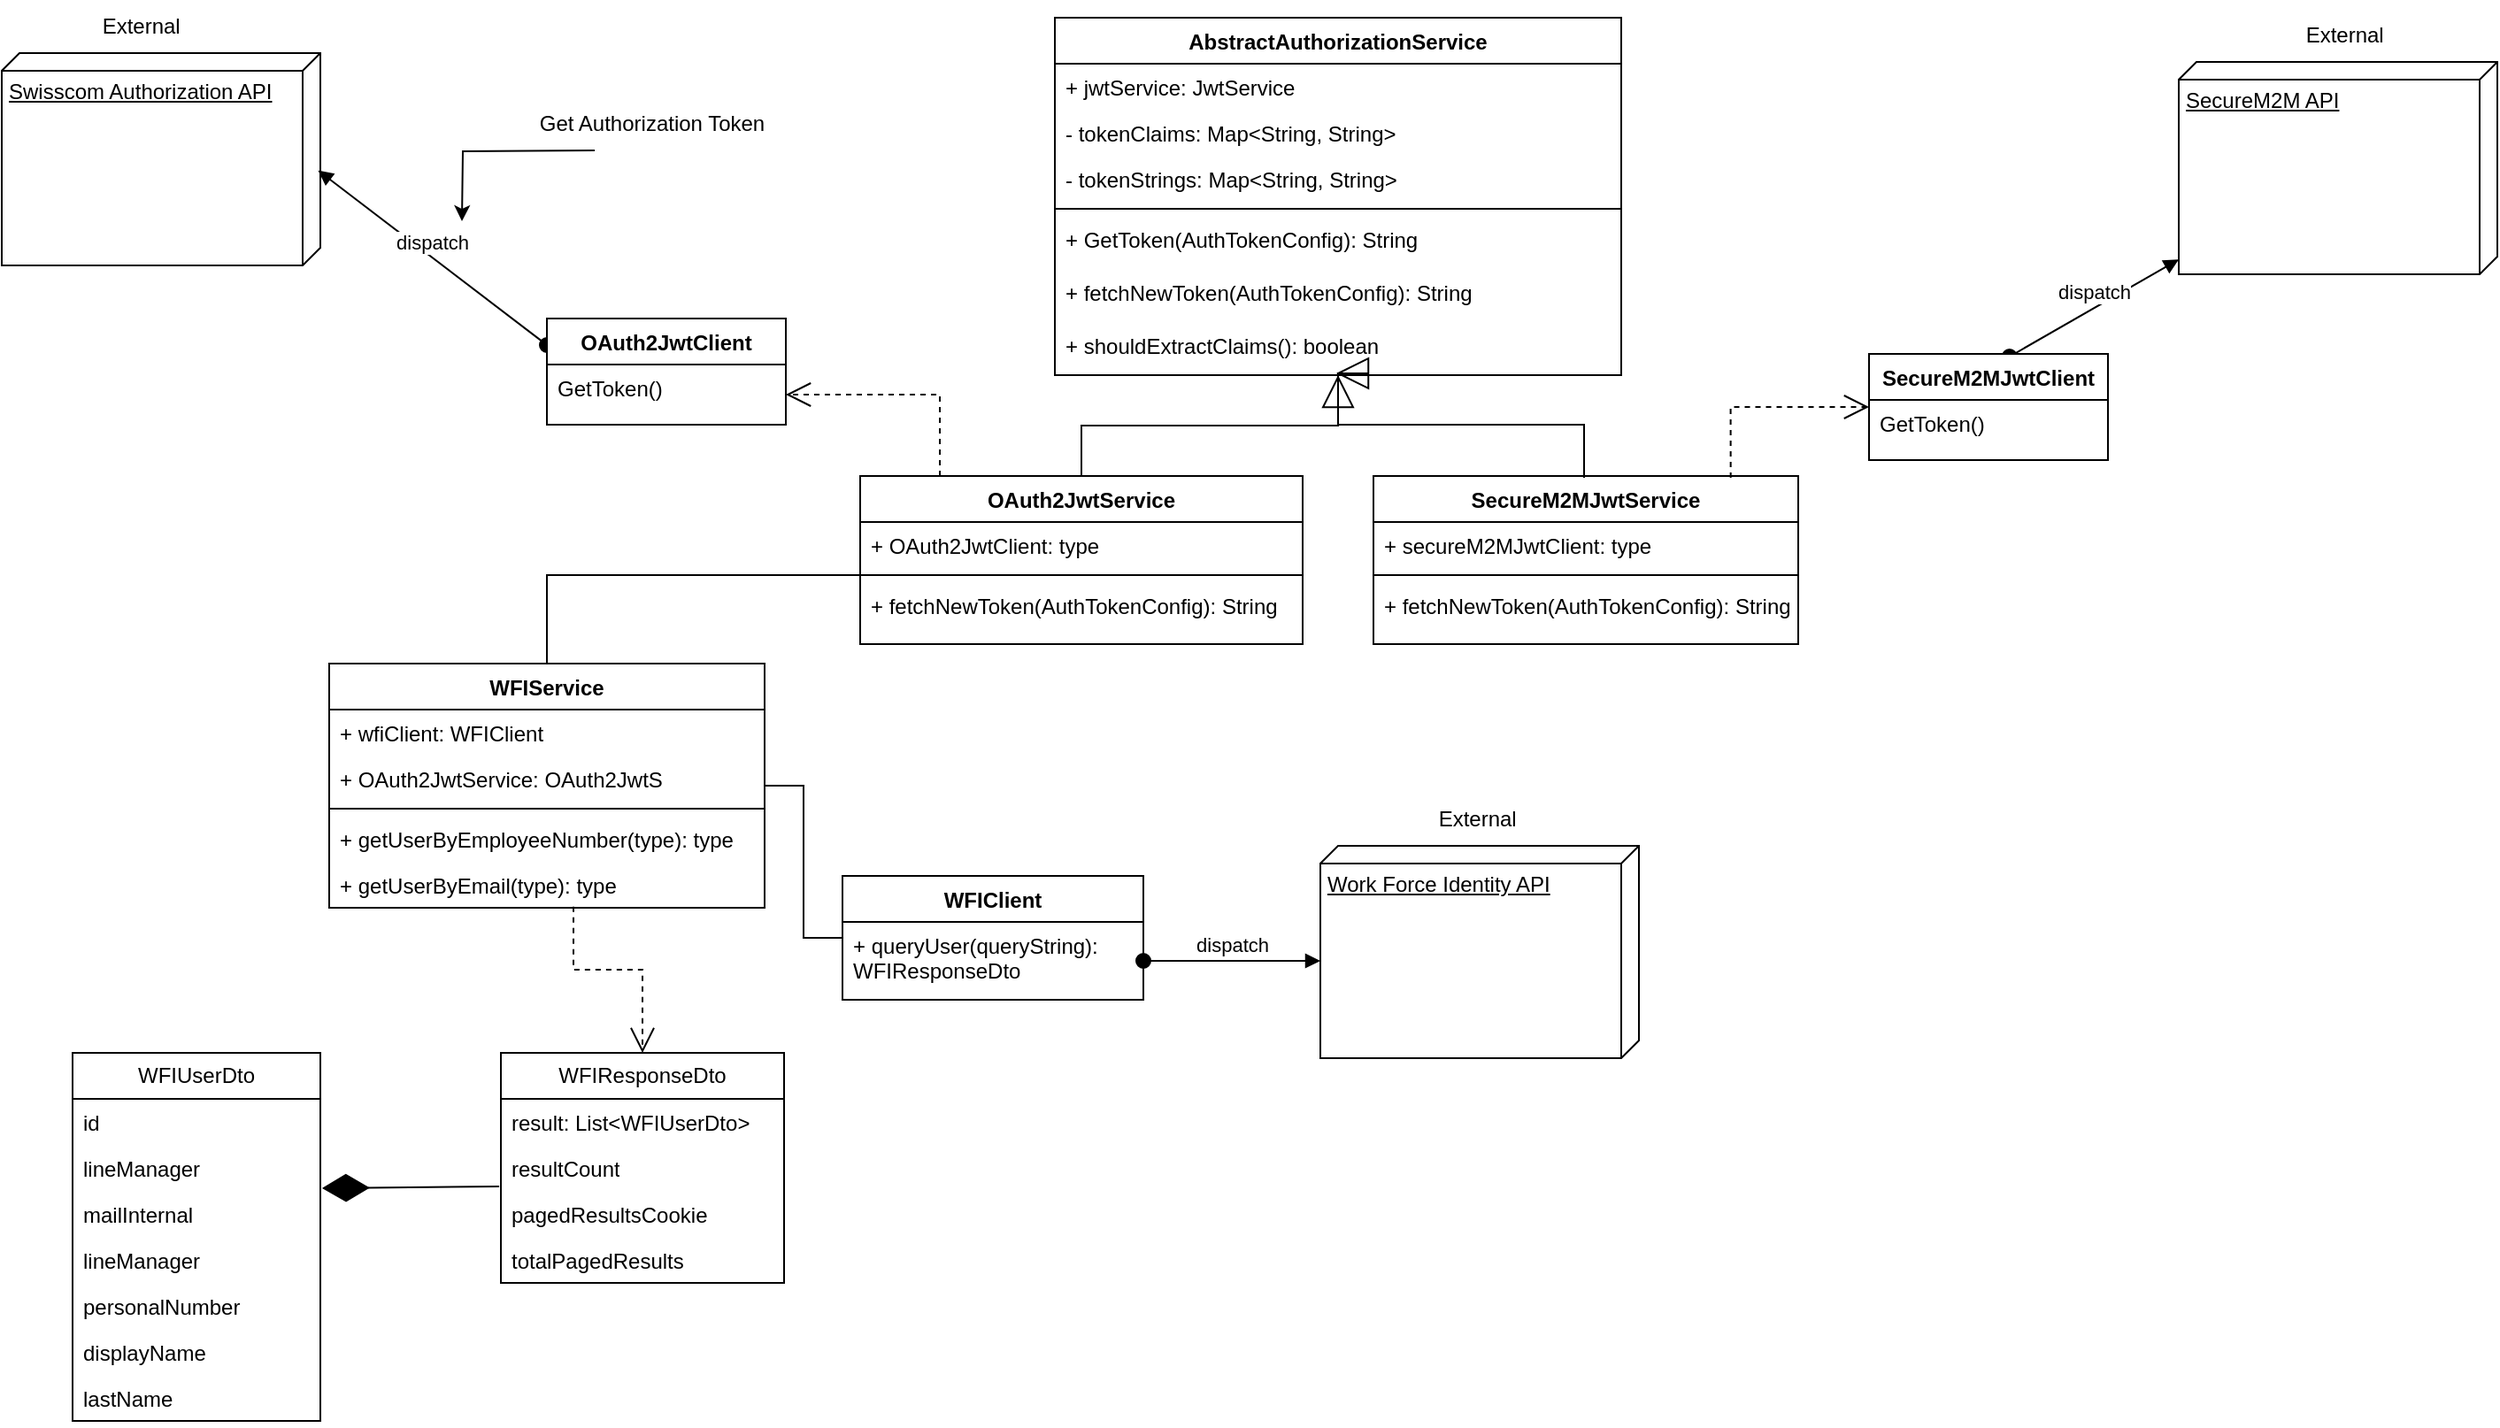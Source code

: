 <mxfile version="27.0.9">
  <diagram name="Page-1" id="sample">
    <mxGraphModel dx="690" dy="593" grid="1" gridSize="5" guides="1" tooltips="1" connect="1" arrows="1" fold="1" page="1" pageScale="1" pageWidth="413" pageHeight="583" math="0" shadow="0">
      <root>
        <mxCell id="0" />
        <mxCell id="1" parent="0" />
        <mxCell id="tOcL6-T-TK3MPG_TwiWJ-7" value="WFIUserDto" style="swimlane;fontStyle=0;childLayout=stackLayout;horizontal=1;startSize=26;fillColor=none;horizontalStack=0;resizeParent=1;resizeParentMax=0;resizeLast=0;collapsible=1;marginBottom=0;whiteSpace=wrap;html=1;" parent="1" vertex="1">
          <mxGeometry x="145" y="935" width="140" height="208" as="geometry" />
        </mxCell>
        <mxCell id="tOcL6-T-TK3MPG_TwiWJ-8" value="id" style="text;strokeColor=none;fillColor=none;align=left;verticalAlign=top;spacingLeft=4;spacingRight=4;overflow=hidden;rotatable=0;points=[[0,0.5],[1,0.5]];portConstraint=eastwest;whiteSpace=wrap;html=1;" parent="tOcL6-T-TK3MPG_TwiWJ-7" vertex="1">
          <mxGeometry y="26" width="140" height="26" as="geometry" />
        </mxCell>
        <mxCell id="tOcL6-T-TK3MPG_TwiWJ-9" value="lineManager" style="text;strokeColor=none;fillColor=none;align=left;verticalAlign=top;spacingLeft=4;spacingRight=4;overflow=hidden;rotatable=0;points=[[0,0.5],[1,0.5]];portConstraint=eastwest;whiteSpace=wrap;html=1;" parent="tOcL6-T-TK3MPG_TwiWJ-7" vertex="1">
          <mxGeometry y="52" width="140" height="26" as="geometry" />
        </mxCell>
        <mxCell id="tOcL6-T-TK3MPG_TwiWJ-15" value="mailInternal" style="text;strokeColor=none;fillColor=none;align=left;verticalAlign=top;spacingLeft=4;spacingRight=4;overflow=hidden;rotatable=0;points=[[0,0.5],[1,0.5]];portConstraint=eastwest;whiteSpace=wrap;html=1;" parent="tOcL6-T-TK3MPG_TwiWJ-7" vertex="1">
          <mxGeometry y="78" width="140" height="26" as="geometry" />
        </mxCell>
        <mxCell id="tOcL6-T-TK3MPG_TwiWJ-16" value="lineManager" style="text;strokeColor=none;fillColor=none;align=left;verticalAlign=top;spacingLeft=4;spacingRight=4;overflow=hidden;rotatable=0;points=[[0,0.5],[1,0.5]];portConstraint=eastwest;whiteSpace=wrap;html=1;" parent="tOcL6-T-TK3MPG_TwiWJ-7" vertex="1">
          <mxGeometry y="104" width="140" height="26" as="geometry" />
        </mxCell>
        <mxCell id="tOcL6-T-TK3MPG_TwiWJ-17" value="personalNumber" style="text;strokeColor=none;fillColor=none;align=left;verticalAlign=top;spacingLeft=4;spacingRight=4;overflow=hidden;rotatable=0;points=[[0,0.5],[1,0.5]];portConstraint=eastwest;whiteSpace=wrap;html=1;" parent="tOcL6-T-TK3MPG_TwiWJ-7" vertex="1">
          <mxGeometry y="130" width="140" height="26" as="geometry" />
        </mxCell>
        <mxCell id="tOcL6-T-TK3MPG_TwiWJ-18" value="displayName" style="text;strokeColor=none;fillColor=none;align=left;verticalAlign=top;spacingLeft=4;spacingRight=4;overflow=hidden;rotatable=0;points=[[0,0.5],[1,0.5]];portConstraint=eastwest;whiteSpace=wrap;html=1;" parent="tOcL6-T-TK3MPG_TwiWJ-7" vertex="1">
          <mxGeometry y="156" width="140" height="26" as="geometry" />
        </mxCell>
        <mxCell id="tOcL6-T-TK3MPG_TwiWJ-10" value="lastName" style="text;strokeColor=none;fillColor=none;align=left;verticalAlign=top;spacingLeft=4;spacingRight=4;overflow=hidden;rotatable=0;points=[[0,0.5],[1,0.5]];portConstraint=eastwest;whiteSpace=wrap;html=1;" parent="tOcL6-T-TK3MPG_TwiWJ-7" vertex="1">
          <mxGeometry y="182" width="140" height="26" as="geometry" />
        </mxCell>
        <mxCell id="tOcL6-T-TK3MPG_TwiWJ-11" value="WFIResponseDto" style="swimlane;fontStyle=0;childLayout=stackLayout;horizontal=1;startSize=26;fillColor=none;horizontalStack=0;resizeParent=1;resizeParentMax=0;resizeLast=0;collapsible=1;marginBottom=0;whiteSpace=wrap;html=1;" parent="1" vertex="1">
          <mxGeometry x="387" y="935" width="160" height="130" as="geometry" />
        </mxCell>
        <mxCell id="tOcL6-T-TK3MPG_TwiWJ-22" value="result: List&amp;lt;WFIUserDto&amp;gt;" style="text;strokeColor=none;fillColor=none;align=left;verticalAlign=top;spacingLeft=4;spacingRight=4;overflow=hidden;rotatable=0;points=[[0,0.5],[1,0.5]];portConstraint=eastwest;whiteSpace=wrap;html=1;" parent="tOcL6-T-TK3MPG_TwiWJ-11" vertex="1">
          <mxGeometry y="26" width="160" height="26" as="geometry" />
        </mxCell>
        <mxCell id="tOcL6-T-TK3MPG_TwiWJ-21" value="resultCount" style="text;strokeColor=none;fillColor=none;align=left;verticalAlign=top;spacingLeft=4;spacingRight=4;overflow=hidden;rotatable=0;points=[[0,0.5],[1,0.5]];portConstraint=eastwest;whiteSpace=wrap;html=1;" parent="tOcL6-T-TK3MPG_TwiWJ-11" vertex="1">
          <mxGeometry y="52" width="160" height="26" as="geometry" />
        </mxCell>
        <mxCell id="tOcL6-T-TK3MPG_TwiWJ-20" value="pagedResultsCookie" style="text;strokeColor=none;fillColor=none;align=left;verticalAlign=top;spacingLeft=4;spacingRight=4;overflow=hidden;rotatable=0;points=[[0,0.5],[1,0.5]];portConstraint=eastwest;whiteSpace=wrap;html=1;" parent="tOcL6-T-TK3MPG_TwiWJ-11" vertex="1">
          <mxGeometry y="78" width="160" height="26" as="geometry" />
        </mxCell>
        <mxCell id="tOcL6-T-TK3MPG_TwiWJ-19" value="totalPagedResults" style="text;strokeColor=none;fillColor=none;align=left;verticalAlign=top;spacingLeft=4;spacingRight=4;overflow=hidden;rotatable=0;points=[[0,0.5],[1,0.5]];portConstraint=eastwest;whiteSpace=wrap;html=1;" parent="tOcL6-T-TK3MPG_TwiWJ-11" vertex="1">
          <mxGeometry y="104" width="160" height="26" as="geometry" />
        </mxCell>
        <mxCell id="tOcL6-T-TK3MPG_TwiWJ-23" value="" style="endArrow=diamondThin;endFill=1;endSize=24;html=1;rounded=0;entryX=1.007;entryY=0.942;entryDx=0;entryDy=0;exitX=-0.006;exitY=-0.096;exitDx=0;exitDy=0;exitPerimeter=0;entryPerimeter=0;" parent="1" source="tOcL6-T-TK3MPG_TwiWJ-20" target="tOcL6-T-TK3MPG_TwiWJ-9" edge="1">
          <mxGeometry width="160" relative="1" as="geometry">
            <mxPoint x="285" y="839" as="sourcePoint" />
            <mxPoint x="445" y="839" as="targetPoint" />
          </mxGeometry>
        </mxCell>
        <mxCell id="tOcL6-T-TK3MPG_TwiWJ-24" value="WFIService" style="swimlane;fontStyle=1;align=center;verticalAlign=top;childLayout=stackLayout;horizontal=1;startSize=26;horizontalStack=0;resizeParent=1;resizeParentMax=0;resizeLast=0;collapsible=1;marginBottom=0;whiteSpace=wrap;html=1;" parent="1" vertex="1">
          <mxGeometry x="290" y="715" width="246" height="138" as="geometry" />
        </mxCell>
        <mxCell id="tOcL6-T-TK3MPG_TwiWJ-36" value="+ wfiClient: WFIClient" style="text;strokeColor=none;fillColor=none;align=left;verticalAlign=top;spacingLeft=4;spacingRight=4;overflow=hidden;rotatable=0;points=[[0,0.5],[1,0.5]];portConstraint=eastwest;whiteSpace=wrap;html=1;" parent="tOcL6-T-TK3MPG_TwiWJ-24" vertex="1">
          <mxGeometry y="26" width="246" height="26" as="geometry" />
        </mxCell>
        <mxCell id="tOcL6-T-TK3MPG_TwiWJ-25" value="+ OAuth2JwtService: OAuth2JwtS" style="text;strokeColor=none;fillColor=none;align=left;verticalAlign=top;spacingLeft=4;spacingRight=4;overflow=hidden;rotatable=0;points=[[0,0.5],[1,0.5]];portConstraint=eastwest;whiteSpace=wrap;html=1;" parent="tOcL6-T-TK3MPG_TwiWJ-24" vertex="1">
          <mxGeometry y="52" width="246" height="26" as="geometry" />
        </mxCell>
        <mxCell id="tOcL6-T-TK3MPG_TwiWJ-26" value="" style="line;strokeWidth=1;fillColor=none;align=left;verticalAlign=middle;spacingTop=-1;spacingLeft=3;spacingRight=3;rotatable=0;labelPosition=right;points=[];portConstraint=eastwest;strokeColor=inherit;" parent="tOcL6-T-TK3MPG_TwiWJ-24" vertex="1">
          <mxGeometry y="78" width="246" height="8" as="geometry" />
        </mxCell>
        <mxCell id="tOcL6-T-TK3MPG_TwiWJ-27" value="+ getUserByEmployeeNumber(type): type" style="text;strokeColor=none;fillColor=none;align=left;verticalAlign=top;spacingLeft=4;spacingRight=4;overflow=hidden;rotatable=0;points=[[0,0.5],[1,0.5]];portConstraint=eastwest;whiteSpace=wrap;html=1;" parent="tOcL6-T-TK3MPG_TwiWJ-24" vertex="1">
          <mxGeometry y="86" width="246" height="26" as="geometry" />
        </mxCell>
        <mxCell id="tOcL6-T-TK3MPG_TwiWJ-70" value="+ getUserByEmail(type): type" style="text;strokeColor=none;fillColor=none;align=left;verticalAlign=top;spacingLeft=4;spacingRight=4;overflow=hidden;rotatable=0;points=[[0,0.5],[1,0.5]];portConstraint=eastwest;whiteSpace=wrap;html=1;" parent="tOcL6-T-TK3MPG_TwiWJ-24" vertex="1">
          <mxGeometry y="112" width="246" height="26" as="geometry" />
        </mxCell>
        <mxCell id="tOcL6-T-TK3MPG_TwiWJ-28" value="" style="endArrow=open;endSize=12;dashed=1;html=1;rounded=0;edgeStyle=orthogonalEdgeStyle;exitX=0.561;exitY=0.978;exitDx=0;exitDy=0;exitPerimeter=0;" parent="1" source="tOcL6-T-TK3MPG_TwiWJ-70" target="tOcL6-T-TK3MPG_TwiWJ-11" edge="1">
          <mxGeometry width="160" relative="1" as="geometry">
            <mxPoint x="420" y="825" as="sourcePoint" />
            <mxPoint x="575" y="789" as="targetPoint" />
            <Array as="points">
              <mxPoint x="428" y="888" />
              <mxPoint x="467" y="888" />
            </Array>
          </mxGeometry>
        </mxCell>
        <mxCell id="tOcL6-T-TK3MPG_TwiWJ-29" value="WFIClient" style="swimlane;fontStyle=1;align=center;verticalAlign=top;childLayout=stackLayout;horizontal=1;startSize=26;horizontalStack=0;resizeParent=1;resizeParentMax=0;resizeLast=0;collapsible=1;marginBottom=0;whiteSpace=wrap;html=1;" parent="1" vertex="1">
          <mxGeometry x="580" y="835" width="170" height="70" as="geometry" />
        </mxCell>
        <mxCell id="tOcL6-T-TK3MPG_TwiWJ-32" value="+ queryUser(queryString): WFIResponseDto" style="text;strokeColor=none;fillColor=none;align=left;verticalAlign=top;spacingLeft=4;spacingRight=4;overflow=hidden;rotatable=0;points=[[0,0.5],[1,0.5]];portConstraint=eastwest;whiteSpace=wrap;html=1;" parent="tOcL6-T-TK3MPG_TwiWJ-29" vertex="1">
          <mxGeometry y="26" width="170" height="44" as="geometry" />
        </mxCell>
        <mxCell id="tOcL6-T-TK3MPG_TwiWJ-34" value="Work Force Identity API" style="verticalAlign=top;align=left;spacingTop=8;spacingLeft=2;spacingRight=12;shape=cube;size=10;direction=south;fontStyle=4;html=1;whiteSpace=wrap;" parent="1" vertex="1">
          <mxGeometry x="850" y="818" width="180" height="120" as="geometry" />
        </mxCell>
        <mxCell id="tOcL6-T-TK3MPG_TwiWJ-35" value="dispatch" style="html=1;verticalAlign=bottom;startArrow=oval;startFill=1;endArrow=block;startSize=8;curved=0;rounded=0;entryX=0;entryY=0;entryDx=65;entryDy=180;entryPerimeter=0;exitX=1;exitY=0.5;exitDx=0;exitDy=0;" parent="1" source="tOcL6-T-TK3MPG_TwiWJ-32" target="tOcL6-T-TK3MPG_TwiWJ-34" edge="1">
          <mxGeometry width="60" relative="1" as="geometry">
            <mxPoint x="850" y="763.58" as="sourcePoint" />
            <mxPoint x="910" y="763.58" as="targetPoint" />
          </mxGeometry>
        </mxCell>
        <mxCell id="tOcL6-T-TK3MPG_TwiWJ-37" value="OAuth2JwtService" style="swimlane;fontStyle=1;align=center;verticalAlign=top;childLayout=stackLayout;horizontal=1;startSize=26;horizontalStack=0;resizeParent=1;resizeParentMax=0;resizeLast=0;collapsible=1;marginBottom=0;whiteSpace=wrap;html=1;" parent="1" vertex="1">
          <mxGeometry x="590" y="609" width="250" height="95" as="geometry" />
        </mxCell>
        <mxCell id="tOcL6-T-TK3MPG_TwiWJ-38" value="+ OAuth2JwtClient: type" style="text;strokeColor=none;fillColor=none;align=left;verticalAlign=top;spacingLeft=4;spacingRight=4;overflow=hidden;rotatable=0;points=[[0,0.5],[1,0.5]];portConstraint=eastwest;whiteSpace=wrap;html=1;" parent="tOcL6-T-TK3MPG_TwiWJ-37" vertex="1">
          <mxGeometry y="26" width="250" height="26" as="geometry" />
        </mxCell>
        <mxCell id="tOcL6-T-TK3MPG_TwiWJ-39" value="" style="line;strokeWidth=1;fillColor=none;align=left;verticalAlign=middle;spacingTop=-1;spacingLeft=3;spacingRight=3;rotatable=0;labelPosition=right;points=[];portConstraint=eastwest;strokeColor=inherit;" parent="tOcL6-T-TK3MPG_TwiWJ-37" vertex="1">
          <mxGeometry y="52" width="250" height="8" as="geometry" />
        </mxCell>
        <mxCell id="tOcL6-T-TK3MPG_TwiWJ-53" value="+ fetchNewToken(AuthTokenConfig): String" style="text;strokeColor=none;fillColor=none;align=left;verticalAlign=top;spacingLeft=4;spacingRight=4;overflow=hidden;rotatable=0;points=[[0,0.5],[1,0.5]];portConstraint=eastwest;whiteSpace=wrap;html=1;" parent="tOcL6-T-TK3MPG_TwiWJ-37" vertex="1">
          <mxGeometry y="60" width="250" height="35" as="geometry" />
        </mxCell>
        <mxCell id="tOcL6-T-TK3MPG_TwiWJ-41" value="AbstractAuthorizationService" style="swimlane;fontStyle=1;align=center;verticalAlign=top;childLayout=stackLayout;horizontal=1;startSize=26;horizontalStack=0;resizeParent=1;resizeParentMax=0;resizeLast=0;collapsible=1;marginBottom=0;whiteSpace=wrap;html=1;" parent="1" vertex="1">
          <mxGeometry x="700" y="350" width="320" height="202" as="geometry">
            <mxRectangle x="710" y="185" width="190" height="30" as="alternateBounds" />
          </mxGeometry>
        </mxCell>
        <mxCell id="tOcL6-T-TK3MPG_TwiWJ-42" value="+ jwtService: JwtService" style="text;strokeColor=none;fillColor=none;align=left;verticalAlign=top;spacingLeft=4;spacingRight=4;overflow=hidden;rotatable=0;points=[[0,0.5],[1,0.5]];portConstraint=eastwest;whiteSpace=wrap;html=1;" parent="tOcL6-T-TK3MPG_TwiWJ-41" vertex="1">
          <mxGeometry y="26" width="320" height="26" as="geometry" />
        </mxCell>
        <mxCell id="tOcL6-T-TK3MPG_TwiWJ-64" value="- tokenClaims: Map&amp;lt;String, String&amp;gt;" style="text;strokeColor=none;fillColor=none;align=left;verticalAlign=top;spacingLeft=4;spacingRight=4;overflow=hidden;rotatable=0;points=[[0,0.5],[1,0.5]];portConstraint=eastwest;whiteSpace=wrap;html=1;" parent="tOcL6-T-TK3MPG_TwiWJ-41" vertex="1">
          <mxGeometry y="52" width="320" height="26" as="geometry" />
        </mxCell>
        <mxCell id="tOcL6-T-TK3MPG_TwiWJ-63" value="- tokenStrings: Map&amp;lt;String, String&amp;gt;" style="text;strokeColor=none;fillColor=none;align=left;verticalAlign=top;spacingLeft=4;spacingRight=4;overflow=hidden;rotatable=0;points=[[0,0.5],[1,0.5]];portConstraint=eastwest;whiteSpace=wrap;html=1;" parent="tOcL6-T-TK3MPG_TwiWJ-41" vertex="1">
          <mxGeometry y="78" width="320" height="26" as="geometry" />
        </mxCell>
        <mxCell id="tOcL6-T-TK3MPG_TwiWJ-43" value="" style="line;strokeWidth=1;fillColor=none;align=left;verticalAlign=middle;spacingTop=-1;spacingLeft=3;spacingRight=3;rotatable=0;labelPosition=right;points=[];portConstraint=eastwest;strokeColor=inherit;" parent="tOcL6-T-TK3MPG_TwiWJ-41" vertex="1">
          <mxGeometry y="104" width="320" height="8" as="geometry" />
        </mxCell>
        <mxCell id="tOcL6-T-TK3MPG_TwiWJ-44" value="+ GetToken(AuthTokenConfig): String" style="text;strokeColor=none;fillColor=none;align=left;verticalAlign=top;spacingLeft=4;spacingRight=4;overflow=hidden;rotatable=0;points=[[0,0.5],[1,0.5]];portConstraint=eastwest;whiteSpace=wrap;html=1;" parent="tOcL6-T-TK3MPG_TwiWJ-41" vertex="1">
          <mxGeometry y="112" width="320" height="30" as="geometry" />
        </mxCell>
        <mxCell id="tOcL6-T-TK3MPG_TwiWJ-51" value="+ fetchNewToken(AuthTokenConfig): String" style="text;strokeColor=none;fillColor=none;align=left;verticalAlign=top;spacingLeft=4;spacingRight=4;overflow=hidden;rotatable=0;points=[[0,0.5],[1,0.5]];portConstraint=eastwest;whiteSpace=wrap;html=1;" parent="tOcL6-T-TK3MPG_TwiWJ-41" vertex="1">
          <mxGeometry y="142" width="320" height="30" as="geometry" />
        </mxCell>
        <mxCell id="tOcL6-T-TK3MPG_TwiWJ-46" value="+ shouldExtractClaims(): boolean" style="text;strokeColor=none;fillColor=none;align=left;verticalAlign=top;spacingLeft=4;spacingRight=4;overflow=hidden;rotatable=0;points=[[0,0.5],[1,0.5]];portConstraint=eastwest;whiteSpace=wrap;html=1;" parent="tOcL6-T-TK3MPG_TwiWJ-41" vertex="1">
          <mxGeometry y="172" width="320" height="30" as="geometry" />
        </mxCell>
        <mxCell id="tOcL6-T-TK3MPG_TwiWJ-45" value="" style="endArrow=block;endSize=16;endFill=0;html=1;rounded=0;exitX=0.5;exitY=0;exitDx=0;exitDy=0;edgeStyle=orthogonalEdgeStyle;" parent="1" source="tOcL6-T-TK3MPG_TwiWJ-37" target="tOcL6-T-TK3MPG_TwiWJ-41" edge="1">
          <mxGeometry width="160" relative="1" as="geometry">
            <mxPoint x="480" y="689" as="sourcePoint" />
            <mxPoint x="640" y="689" as="targetPoint" />
          </mxGeometry>
        </mxCell>
        <mxCell id="tOcL6-T-TK3MPG_TwiWJ-47" value="SecureM2MJwtService" style="swimlane;fontStyle=1;align=center;verticalAlign=top;childLayout=stackLayout;horizontal=1;startSize=26;horizontalStack=0;resizeParent=1;resizeParentMax=0;resizeLast=0;collapsible=1;marginBottom=0;whiteSpace=wrap;html=1;" parent="1" vertex="1">
          <mxGeometry x="880" y="609" width="240" height="95" as="geometry" />
        </mxCell>
        <mxCell id="tOcL6-T-TK3MPG_TwiWJ-48" value="+ secureM2MJwtClient: type" style="text;strokeColor=none;fillColor=none;align=left;verticalAlign=top;spacingLeft=4;spacingRight=4;overflow=hidden;rotatable=0;points=[[0,0.5],[1,0.5]];portConstraint=eastwest;whiteSpace=wrap;html=1;" parent="tOcL6-T-TK3MPG_TwiWJ-47" vertex="1">
          <mxGeometry y="26" width="240" height="26" as="geometry" />
        </mxCell>
        <mxCell id="tOcL6-T-TK3MPG_TwiWJ-49" value="" style="line;strokeWidth=1;fillColor=none;align=left;verticalAlign=middle;spacingTop=-1;spacingLeft=3;spacingRight=3;rotatable=0;labelPosition=right;points=[];portConstraint=eastwest;strokeColor=inherit;" parent="tOcL6-T-TK3MPG_TwiWJ-47" vertex="1">
          <mxGeometry y="52" width="240" height="8" as="geometry" />
        </mxCell>
        <mxCell id="tOcL6-T-TK3MPG_TwiWJ-54" value="+ fetchNewToken(AuthTokenConfig): String" style="text;strokeColor=none;fillColor=none;align=left;verticalAlign=top;spacingLeft=4;spacingRight=4;overflow=hidden;rotatable=0;points=[[0,0.5],[1,0.5]];portConstraint=eastwest;whiteSpace=wrap;html=1;" parent="tOcL6-T-TK3MPG_TwiWJ-47" vertex="1">
          <mxGeometry y="60" width="240" height="35" as="geometry" />
        </mxCell>
        <mxCell id="tOcL6-T-TK3MPG_TwiWJ-55" value="" style="endArrow=block;endSize=16;endFill=0;html=1;rounded=0;exitX=0.5;exitY=0;exitDx=0;exitDy=0;edgeStyle=orthogonalEdgeStyle;" parent="1" edge="1">
          <mxGeometry width="160" relative="1" as="geometry">
            <mxPoint x="999" y="610" as="sourcePoint" />
            <mxPoint x="859" y="551" as="targetPoint" />
            <Array as="points">
              <mxPoint x="999" y="580" />
              <mxPoint x="860" y="580" />
              <mxPoint x="860" y="551" />
            </Array>
          </mxGeometry>
        </mxCell>
        <mxCell id="tOcL6-T-TK3MPG_TwiWJ-57" value="SecureM2M API" style="verticalAlign=top;align=left;spacingTop=8;spacingLeft=2;spacingRight=12;shape=cube;size=10;direction=south;fontStyle=4;html=1;whiteSpace=wrap;" parent="1" vertex="1">
          <mxGeometry x="1335" y="375" width="180" height="120" as="geometry" />
        </mxCell>
        <mxCell id="tOcL6-T-TK3MPG_TwiWJ-58" value="Swisscom Authorization API" style="verticalAlign=top;align=left;spacingTop=8;spacingLeft=2;spacingRight=12;shape=cube;size=10;direction=south;fontStyle=4;html=1;whiteSpace=wrap;" parent="1" vertex="1">
          <mxGeometry x="105" y="370" width="180" height="120" as="geometry" />
        </mxCell>
        <mxCell id="tOcL6-T-TK3MPG_TwiWJ-59" value="dispatch" style="html=1;verticalAlign=bottom;startArrow=oval;startFill=1;endArrow=block;startSize=8;curved=0;rounded=0;entryX=0.553;entryY=0.007;entryDx=0;entryDy=0;entryPerimeter=0;exitX=0;exitY=0.25;exitDx=0;exitDy=0;" parent="1" source="tOcL6-T-TK3MPG_TwiWJ-73" target="tOcL6-T-TK3MPG_TwiWJ-58" edge="1">
          <mxGeometry width="60" relative="1" as="geometry">
            <mxPoint x="410" y="500" as="sourcePoint" />
            <mxPoint x="600" y="460" as="targetPoint" />
          </mxGeometry>
        </mxCell>
        <mxCell id="tOcL6-T-TK3MPG_TwiWJ-60" value="dispatch" style="html=1;verticalAlign=bottom;startArrow=oval;startFill=1;endArrow=block;startSize=8;curved=0;rounded=0;exitX=0.588;exitY=0.025;exitDx=0;exitDy=0;exitPerimeter=0;" parent="1" source="tOcL6-T-TK3MPG_TwiWJ-78" target="tOcL6-T-TK3MPG_TwiWJ-57" edge="1">
          <mxGeometry width="60" relative="1" as="geometry">
            <mxPoint x="1270" y="480" as="sourcePoint" />
            <mxPoint x="680" y="301" as="targetPoint" />
          </mxGeometry>
        </mxCell>
        <mxCell id="tOcL6-T-TK3MPG_TwiWJ-62" style="edgeStyle=orthogonalEdgeStyle;rounded=0;orthogonalLoop=1;jettySize=auto;html=1;" parent="1" edge="1">
          <mxGeometry relative="1" as="geometry">
            <mxPoint x="365" y="465" as="targetPoint" />
            <mxPoint x="440" y="425" as="sourcePoint" />
          </mxGeometry>
        </mxCell>
        <mxCell id="tOcL6-T-TK3MPG_TwiWJ-61" value="Get Authorization Token" style="text;html=1;align=center;verticalAlign=middle;resizable=0;points=[];autosize=1;strokeColor=none;fillColor=none;" parent="1" vertex="1">
          <mxGeometry x="397" y="395" width="150" height="30" as="geometry" />
        </mxCell>
        <mxCell id="tOcL6-T-TK3MPG_TwiWJ-67" value="External&amp;nbsp;" style="text;html=1;align=center;verticalAlign=middle;resizable=0;points=[];autosize=1;strokeColor=none;fillColor=none;" parent="1" vertex="1">
          <mxGeometry x="905" y="788" width="70" height="30" as="geometry" />
        </mxCell>
        <mxCell id="tOcL6-T-TK3MPG_TwiWJ-68" value="External&amp;nbsp;" style="text;html=1;align=center;verticalAlign=middle;resizable=0;points=[];autosize=1;strokeColor=none;fillColor=none;" parent="1" vertex="1">
          <mxGeometry x="1395" y="345" width="70" height="30" as="geometry" />
        </mxCell>
        <mxCell id="tOcL6-T-TK3MPG_TwiWJ-69" value="External&amp;nbsp;" style="text;html=1;align=center;verticalAlign=middle;resizable=0;points=[];autosize=1;strokeColor=none;fillColor=none;" parent="1" vertex="1">
          <mxGeometry x="150" y="340" width="70" height="30" as="geometry" />
        </mxCell>
        <mxCell id="tOcL6-T-TK3MPG_TwiWJ-73" value="OAuth2JwtClient" style="swimlane;fontStyle=1;align=center;verticalAlign=top;childLayout=stackLayout;horizontal=1;startSize=26;horizontalStack=0;resizeParent=1;resizeParentMax=0;resizeLast=0;collapsible=1;marginBottom=0;whiteSpace=wrap;html=1;" parent="1" vertex="1">
          <mxGeometry x="413" y="520" width="135" height="60" as="geometry" />
        </mxCell>
        <mxCell id="tOcL6-T-TK3MPG_TwiWJ-76" value="GetToken()" style="text;strokeColor=none;fillColor=none;align=left;verticalAlign=top;spacingLeft=4;spacingRight=4;overflow=hidden;rotatable=0;points=[[0,0.5],[1,0.5]];portConstraint=eastwest;whiteSpace=wrap;html=1;" parent="tOcL6-T-TK3MPG_TwiWJ-73" vertex="1">
          <mxGeometry y="26" width="135" height="34" as="geometry" />
        </mxCell>
        <mxCell id="tOcL6-T-TK3MPG_TwiWJ-77" value="" style="endArrow=open;endSize=12;dashed=1;html=1;rounded=0;entryX=1;entryY=0.5;entryDx=0;entryDy=0;edgeStyle=orthogonalEdgeStyle;" parent="1" target="tOcL6-T-TK3MPG_TwiWJ-76" edge="1">
          <mxGeometry width="160" relative="1" as="geometry">
            <mxPoint x="635" y="609" as="sourcePoint" />
            <mxPoint x="596" y="675" as="targetPoint" />
            <Array as="points">
              <mxPoint x="635" y="609" />
              <mxPoint x="635" y="563" />
            </Array>
          </mxGeometry>
        </mxCell>
        <mxCell id="tOcL6-T-TK3MPG_TwiWJ-78" value="SecureM2MJwtClient" style="swimlane;fontStyle=1;align=center;verticalAlign=top;childLayout=stackLayout;horizontal=1;startSize=26;horizontalStack=0;resizeParent=1;resizeParentMax=0;resizeLast=0;collapsible=1;marginBottom=0;whiteSpace=wrap;html=1;" parent="1" vertex="1">
          <mxGeometry x="1160" y="540" width="135" height="60" as="geometry" />
        </mxCell>
        <mxCell id="tOcL6-T-TK3MPG_TwiWJ-79" value="GetToken()" style="text;strokeColor=none;fillColor=none;align=left;verticalAlign=top;spacingLeft=4;spacingRight=4;overflow=hidden;rotatable=0;points=[[0,0.5],[1,0.5]];portConstraint=eastwest;whiteSpace=wrap;html=1;" parent="tOcL6-T-TK3MPG_TwiWJ-78" vertex="1">
          <mxGeometry y="26" width="135" height="34" as="geometry" />
        </mxCell>
        <mxCell id="tOcL6-T-TK3MPG_TwiWJ-80" value="" style="endArrow=open;endSize=12;dashed=1;html=1;rounded=0;edgeStyle=orthogonalEdgeStyle;exitX=0.841;exitY=0.011;exitDx=0;exitDy=0;exitPerimeter=0;entryX=0;entryY=0.5;entryDx=0;entryDy=0;" parent="1" source="tOcL6-T-TK3MPG_TwiWJ-47" target="tOcL6-T-TK3MPG_TwiWJ-78" edge="1">
          <mxGeometry width="160" relative="1" as="geometry">
            <mxPoint x="1432" y="649" as="sourcePoint" />
            <mxPoint x="1393" y="715" as="targetPoint" />
            <Array as="points">
              <mxPoint x="1082" y="570" />
            </Array>
          </mxGeometry>
        </mxCell>
        <mxCell id="tOcL6-T-TK3MPG_TwiWJ-81" value="" style="endArrow=none;html=1;edgeStyle=orthogonalEdgeStyle;rounded=0;exitX=0.5;exitY=0;exitDx=0;exitDy=0;" parent="1" source="tOcL6-T-TK3MPG_TwiWJ-24" target="tOcL6-T-TK3MPG_TwiWJ-37" edge="1">
          <mxGeometry relative="1" as="geometry">
            <mxPoint x="435" y="665" as="sourcePoint" />
            <mxPoint x="595" y="665" as="targetPoint" />
            <Array as="points">
              <mxPoint x="413" y="665" />
            </Array>
          </mxGeometry>
        </mxCell>
        <mxCell id="tOcL6-T-TK3MPG_TwiWJ-84" value="" style="endArrow=none;html=1;edgeStyle=orthogonalEdgeStyle;rounded=0;" parent="1" source="tOcL6-T-TK3MPG_TwiWJ-24" target="tOcL6-T-TK3MPG_TwiWJ-29" edge="1">
          <mxGeometry relative="1" as="geometry">
            <mxPoint x="560" y="818" as="sourcePoint" />
            <mxPoint x="737" y="768" as="targetPoint" />
            <Array as="points" />
          </mxGeometry>
        </mxCell>
      </root>
    </mxGraphModel>
  </diagram>
</mxfile>
